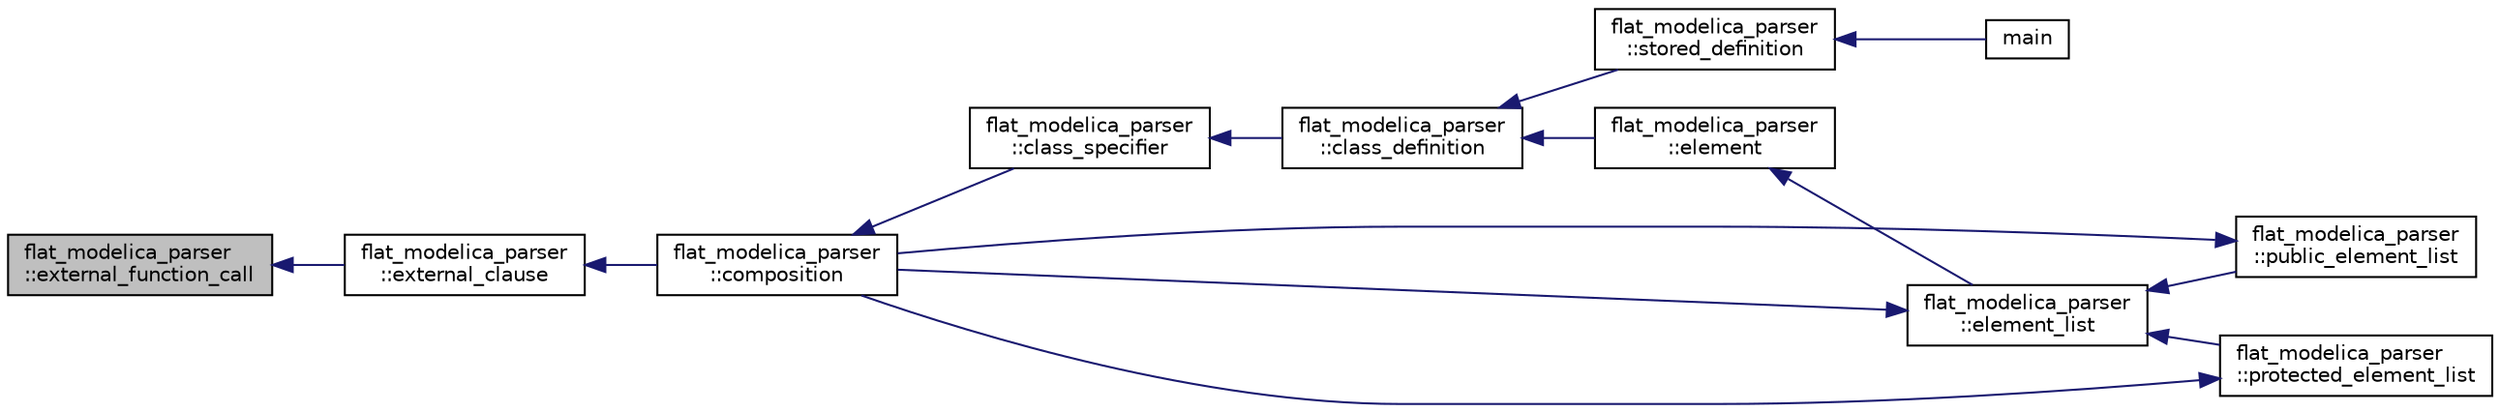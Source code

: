digraph "flat_modelica_parser::external_function_call"
{
  edge [fontname="Helvetica",fontsize="10",labelfontname="Helvetica",labelfontsize="10"];
  node [fontname="Helvetica",fontsize="10",shape=record];
  rankdir="LR";
  Node3283 [label="flat_modelica_parser\l::external_function_call",height=0.2,width=0.4,color="black", fillcolor="grey75", style="filled", fontcolor="black"];
  Node3283 -> Node3284 [dir="back",color="midnightblue",fontsize="10",style="solid",fontname="Helvetica"];
  Node3284 [label="flat_modelica_parser\l::external_clause",height=0.2,width=0.4,color="black", fillcolor="white", style="filled",URL="$d3/d1f/classflat__modelica__parser.html#ab06ef9cc7c45446b4d84c2d0588e30f9"];
  Node3284 -> Node3285 [dir="back",color="midnightblue",fontsize="10",style="solid",fontname="Helvetica"];
  Node3285 [label="flat_modelica_parser\l::composition",height=0.2,width=0.4,color="black", fillcolor="white", style="filled",URL="$d3/d1f/classflat__modelica__parser.html#a2501f477f2faf6b6fccebbc1f42645c4"];
  Node3285 -> Node3286 [dir="back",color="midnightblue",fontsize="10",style="solid",fontname="Helvetica"];
  Node3286 [label="flat_modelica_parser\l::class_specifier",height=0.2,width=0.4,color="black", fillcolor="white", style="filled",URL="$d3/d1f/classflat__modelica__parser.html#a3f84c213222246748b920c694e5901f5"];
  Node3286 -> Node3287 [dir="back",color="midnightblue",fontsize="10",style="solid",fontname="Helvetica"];
  Node3287 [label="flat_modelica_parser\l::class_definition",height=0.2,width=0.4,color="black", fillcolor="white", style="filled",URL="$d3/d1f/classflat__modelica__parser.html#a9f1df8b8a0739ffcbbed9510d7fe6b8a"];
  Node3287 -> Node3288 [dir="back",color="midnightblue",fontsize="10",style="solid",fontname="Helvetica"];
  Node3288 [label="flat_modelica_parser\l::stored_definition",height=0.2,width=0.4,color="black", fillcolor="white", style="filled",URL="$d3/d1f/classflat__modelica__parser.html#aa95bcbb8a14a1c88f7234ce7e6d5cfb1"];
  Node3288 -> Node3289 [dir="back",color="midnightblue",fontsize="10",style="solid",fontname="Helvetica"];
  Node3289 [label="main",height=0.2,width=0.4,color="black", fillcolor="white", style="filled",URL="$d7/d3c/tools_2xml_2flatmodelicaxml_2test_8cpp.html#a3c04138a5bfe5d72780bb7e82a18e627"];
  Node3287 -> Node3290 [dir="back",color="midnightblue",fontsize="10",style="solid",fontname="Helvetica"];
  Node3290 [label="flat_modelica_parser\l::element",height=0.2,width=0.4,color="black", fillcolor="white", style="filled",URL="$d3/d1f/classflat__modelica__parser.html#a4aead98ef742685afccccc6e865248a7"];
  Node3290 -> Node3291 [dir="back",color="midnightblue",fontsize="10",style="solid",fontname="Helvetica"];
  Node3291 [label="flat_modelica_parser\l::element_list",height=0.2,width=0.4,color="black", fillcolor="white", style="filled",URL="$d3/d1f/classflat__modelica__parser.html#a16b9bdf942f4a225dc71a78329edfa87"];
  Node3291 -> Node3285 [dir="back",color="midnightblue",fontsize="10",style="solid",fontname="Helvetica"];
  Node3291 -> Node3292 [dir="back",color="midnightblue",fontsize="10",style="solid",fontname="Helvetica"];
  Node3292 [label="flat_modelica_parser\l::public_element_list",height=0.2,width=0.4,color="black", fillcolor="white", style="filled",URL="$d3/d1f/classflat__modelica__parser.html#a7465b558a8f69dea3c0355725f04bd38"];
  Node3292 -> Node3285 [dir="back",color="midnightblue",fontsize="10",style="solid",fontname="Helvetica"];
  Node3291 -> Node3293 [dir="back",color="midnightblue",fontsize="10",style="solid",fontname="Helvetica"];
  Node3293 [label="flat_modelica_parser\l::protected_element_list",height=0.2,width=0.4,color="black", fillcolor="white", style="filled",URL="$d3/d1f/classflat__modelica__parser.html#afada8342edf19fddff81826dfc422e73"];
  Node3293 -> Node3285 [dir="back",color="midnightblue",fontsize="10",style="solid",fontname="Helvetica"];
}
